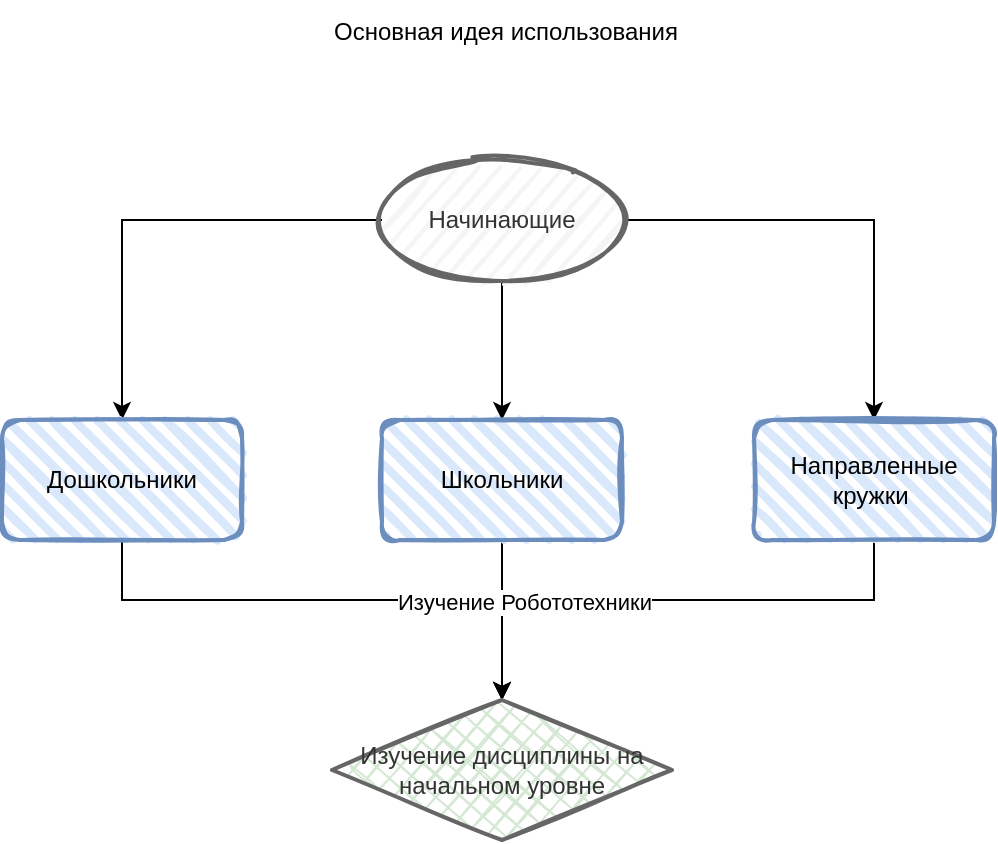 <mxfile version="20.5.1" type="github">
  <diagram id="d4mniLfZu_nXh2yH1ECH" name="Страница 1">
    <mxGraphModel dx="942" dy="634" grid="1" gridSize="10" guides="1" tooltips="1" connect="1" arrows="1" fold="1" page="1" pageScale="1" pageWidth="827" pageHeight="1169" math="0" shadow="0">
      <root>
        <mxCell id="0" />
        <mxCell id="1" parent="0" />
        <mxCell id="qA2crqx2JtQtUSei5ESx-2" value="Основная идея использования" style="text;strokeColor=none;fillColor=none;align=left;verticalAlign=middle;spacingLeft=4;spacingRight=4;overflow=hidden;points=[[0,0.5],[1,0.5]];portConstraint=eastwest;rotatable=0;" vertex="1" parent="1">
          <mxGeometry x="300" width="206" height="30" as="geometry" />
        </mxCell>
        <mxCell id="qA2crqx2JtQtUSei5ESx-10" style="edgeStyle=orthogonalEdgeStyle;rounded=0;orthogonalLoop=1;jettySize=auto;html=1;" edge="1" parent="1" source="qA2crqx2JtQtUSei5ESx-3" target="qA2crqx2JtQtUSei5ESx-5">
          <mxGeometry relative="1" as="geometry" />
        </mxCell>
        <mxCell id="qA2crqx2JtQtUSei5ESx-11" style="edgeStyle=orthogonalEdgeStyle;rounded=0;orthogonalLoop=1;jettySize=auto;html=1;" edge="1" parent="1" source="qA2crqx2JtQtUSei5ESx-3" target="qA2crqx2JtQtUSei5ESx-4">
          <mxGeometry relative="1" as="geometry" />
        </mxCell>
        <mxCell id="qA2crqx2JtQtUSei5ESx-12" style="edgeStyle=orthogonalEdgeStyle;rounded=0;orthogonalLoop=1;jettySize=auto;html=1;" edge="1" parent="1" source="qA2crqx2JtQtUSei5ESx-3" target="qA2crqx2JtQtUSei5ESx-6">
          <mxGeometry relative="1" as="geometry" />
        </mxCell>
        <mxCell id="qA2crqx2JtQtUSei5ESx-3" value="Начинающие" style="ellipse;whiteSpace=wrap;html=1;strokeWidth=2;fillWeight=2;hachureGap=8;fillColor=#f5f5f5;fillStyle=dots;sketch=1;strokeColor=#666666;fontColor=#333333;" vertex="1" parent="1">
          <mxGeometry x="330" y="80" width="120" height="60" as="geometry" />
        </mxCell>
        <mxCell id="qA2crqx2JtQtUSei5ESx-14" style="edgeStyle=orthogonalEdgeStyle;rounded=0;orthogonalLoop=1;jettySize=auto;html=1;entryX=0.5;entryY=0;entryDx=0;entryDy=0;" edge="1" parent="1" source="qA2crqx2JtQtUSei5ESx-4" target="qA2crqx2JtQtUSei5ESx-13">
          <mxGeometry relative="1" as="geometry" />
        </mxCell>
        <mxCell id="qA2crqx2JtQtUSei5ESx-4" value="Школьники" style="rounded=1;whiteSpace=wrap;html=1;strokeWidth=2;fillWeight=4;hachureGap=8;hachureAngle=45;fillColor=#dae8fc;sketch=1;strokeColor=#6c8ebf;" vertex="1" parent="1">
          <mxGeometry x="330" y="210" width="120" height="60" as="geometry" />
        </mxCell>
        <mxCell id="qA2crqx2JtQtUSei5ESx-15" style="edgeStyle=orthogonalEdgeStyle;rounded=0;orthogonalLoop=1;jettySize=auto;html=1;entryX=0.5;entryY=0;entryDx=0;entryDy=0;" edge="1" parent="1" source="qA2crqx2JtQtUSei5ESx-5" target="qA2crqx2JtQtUSei5ESx-13">
          <mxGeometry relative="1" as="geometry">
            <Array as="points">
              <mxPoint x="200" y="300" />
              <mxPoint x="390" y="300" />
            </Array>
          </mxGeometry>
        </mxCell>
        <mxCell id="qA2crqx2JtQtUSei5ESx-5" value="Дошкольники" style="rounded=1;whiteSpace=wrap;html=1;strokeWidth=2;fillWeight=4;hachureGap=8;hachureAngle=45;fillColor=#dae8fc;sketch=1;strokeColor=#6c8ebf;" vertex="1" parent="1">
          <mxGeometry x="140" y="210" width="120" height="60" as="geometry" />
        </mxCell>
        <mxCell id="qA2crqx2JtQtUSei5ESx-16" style="edgeStyle=orthogonalEdgeStyle;rounded=0;orthogonalLoop=1;jettySize=auto;html=1;entryX=0.5;entryY=0;entryDx=0;entryDy=0;" edge="1" parent="1" source="qA2crqx2JtQtUSei5ESx-6" target="qA2crqx2JtQtUSei5ESx-13">
          <mxGeometry relative="1" as="geometry">
            <Array as="points">
              <mxPoint x="576" y="300" />
              <mxPoint x="390" y="300" />
            </Array>
          </mxGeometry>
        </mxCell>
        <mxCell id="qA2crqx2JtQtUSei5ESx-17" value="Изучение Робототехники" style="edgeLabel;html=1;align=center;verticalAlign=middle;resizable=0;points=[];" vertex="1" connectable="0" parent="qA2crqx2JtQtUSei5ESx-16">
          <mxGeometry x="0.541" y="1" relative="1" as="geometry">
            <mxPoint as="offset" />
          </mxGeometry>
        </mxCell>
        <mxCell id="qA2crqx2JtQtUSei5ESx-6" value="Направленные кружки&amp;nbsp;" style="rounded=1;whiteSpace=wrap;html=1;strokeWidth=2;fillWeight=4;hachureGap=8;hachureAngle=45;fillColor=#dae8fc;sketch=1;strokeColor=#6c8ebf;" vertex="1" parent="1">
          <mxGeometry x="516" y="210" width="120" height="60" as="geometry" />
        </mxCell>
        <mxCell id="qA2crqx2JtQtUSei5ESx-13" value="Изучение дисциплины на начальном уровне" style="rhombus;whiteSpace=wrap;html=1;strokeWidth=2;fillWeight=-1;hachureGap=8;fillStyle=cross-hatch;sketch=1;fillColor=#D5E8D4;fontColor=#333333;strokeColor=#666666;" vertex="1" parent="1">
          <mxGeometry x="305" y="350" width="170" height="70" as="geometry" />
        </mxCell>
      </root>
    </mxGraphModel>
  </diagram>
</mxfile>
